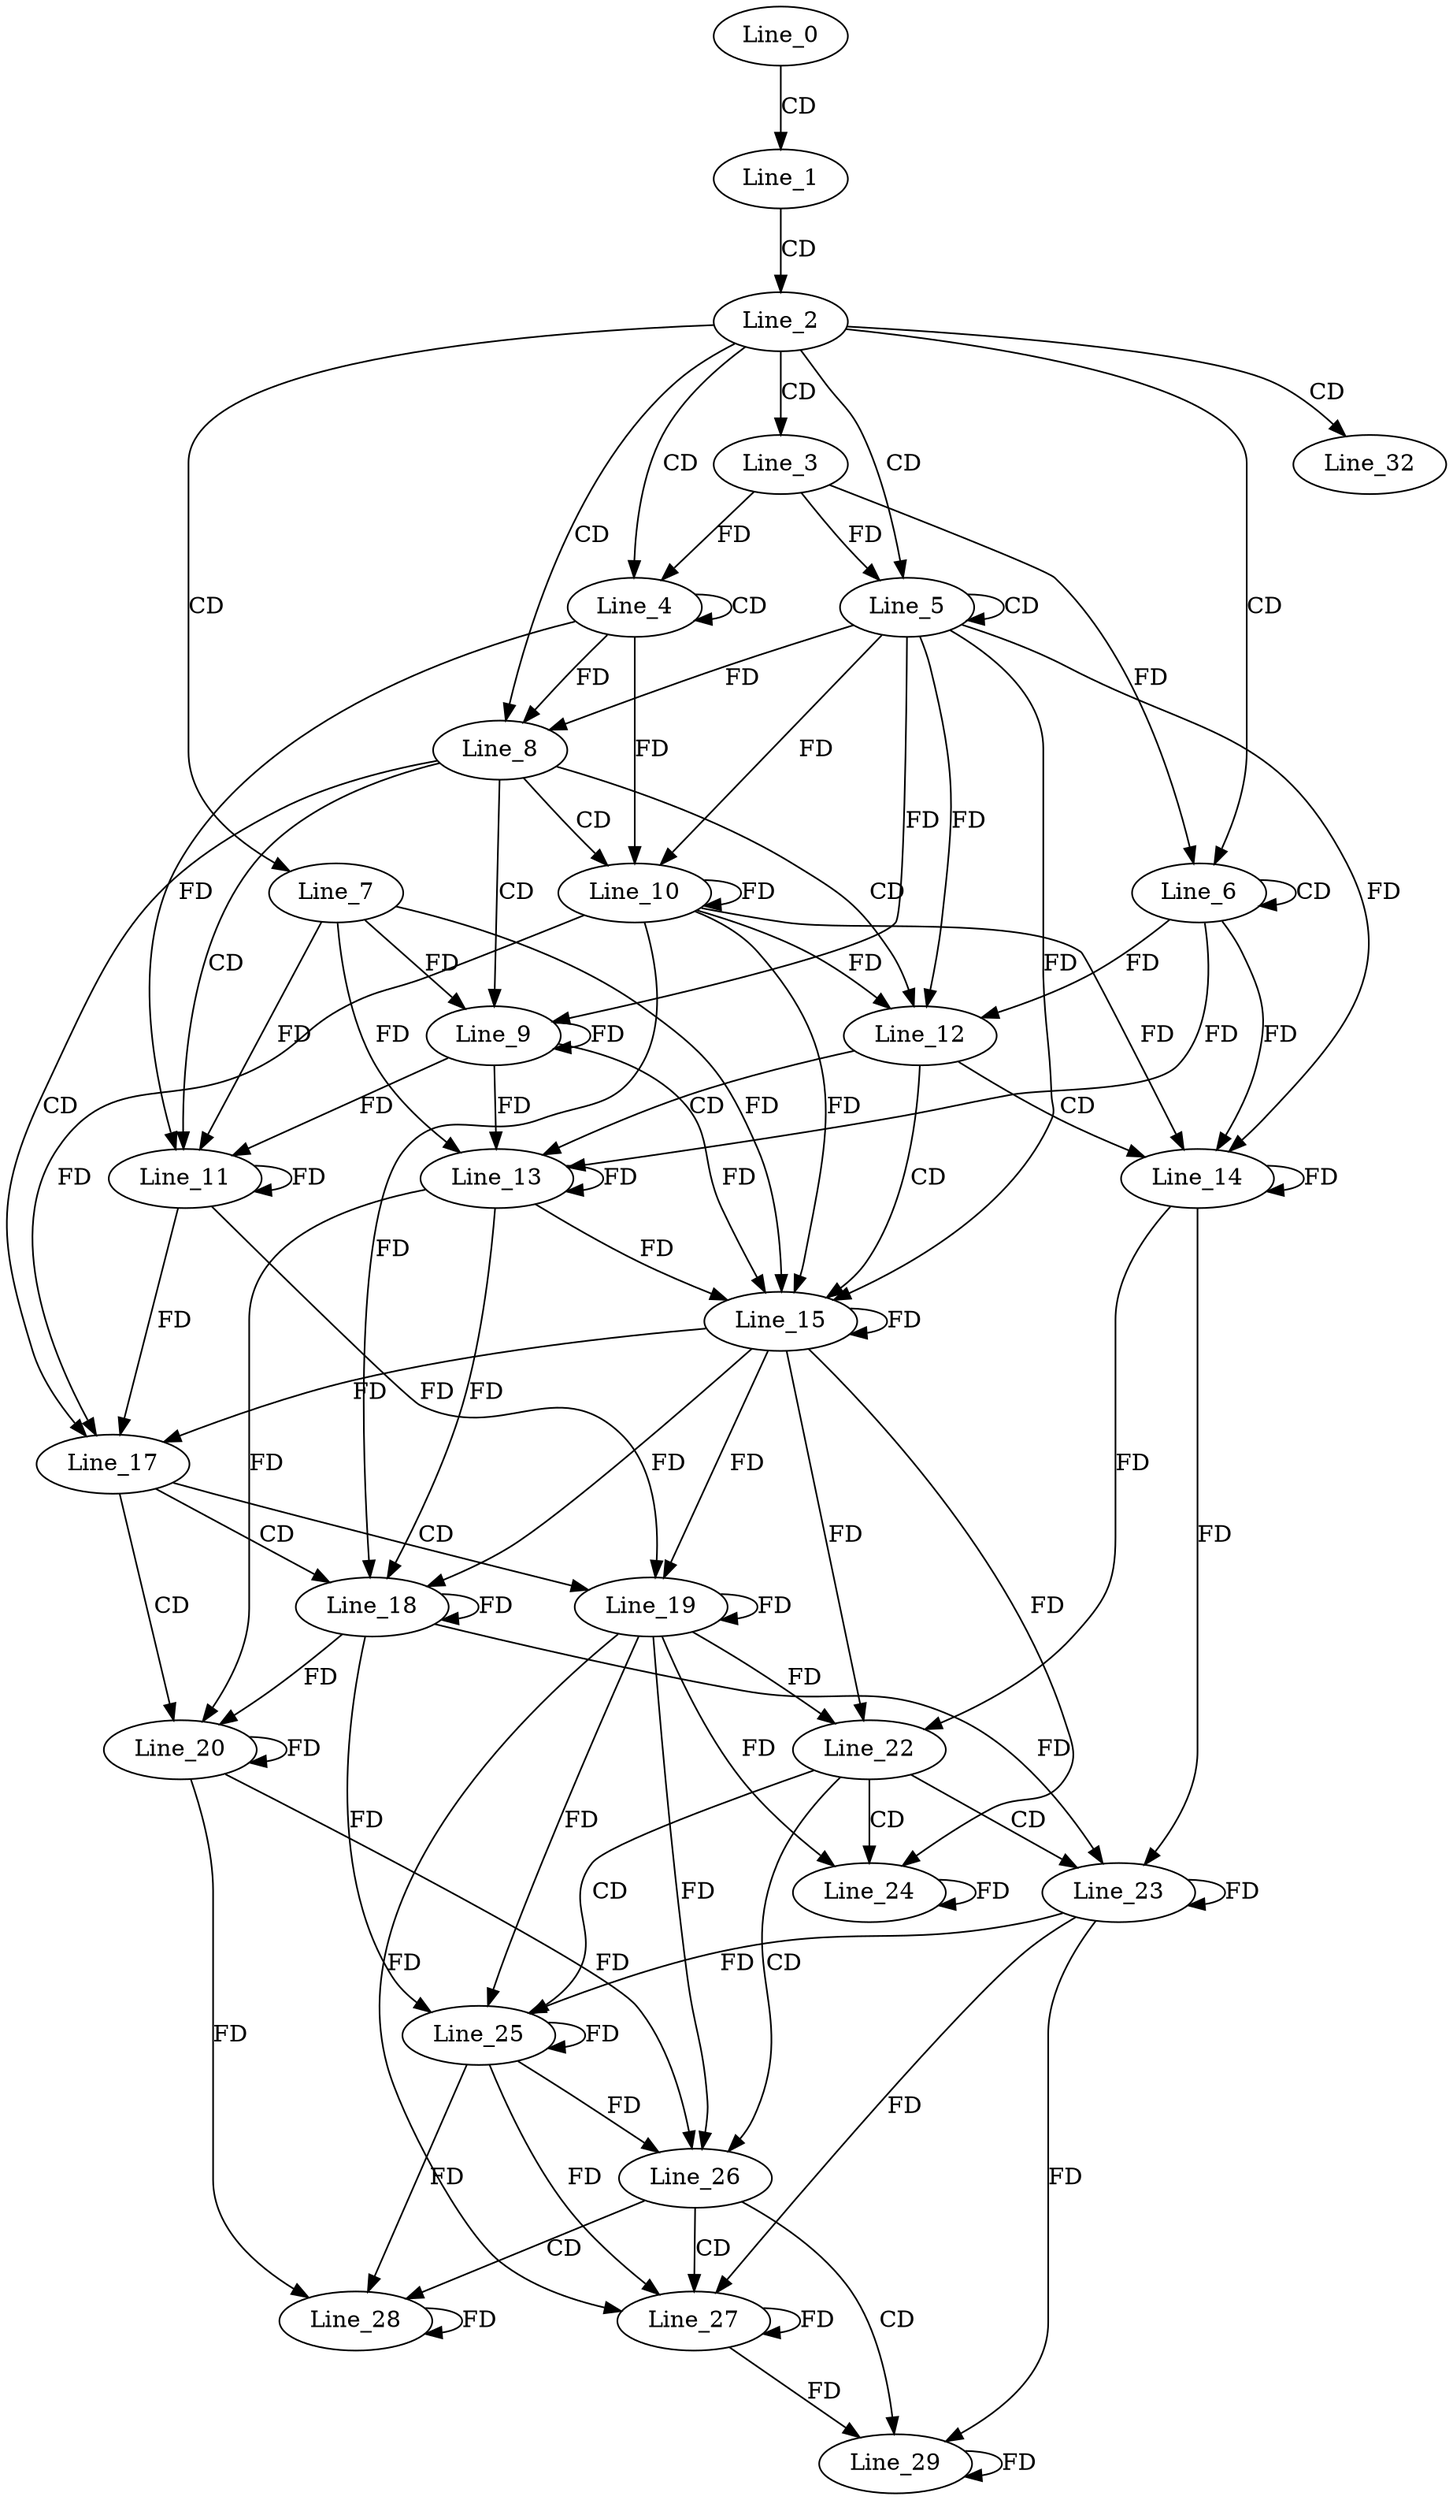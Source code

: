 digraph G {
  Line_0;
  Line_1;
  Line_2;
  Line_3;
  Line_4;
  Line_4;
  Line_5;
  Line_5;
  Line_6;
  Line_6;
  Line_7;
  Line_8;
  Line_9;
  Line_10;
  Line_11;
  Line_12;
  Line_13;
  Line_14;
  Line_15;
  Line_17;
  Line_18;
  Line_19;
  Line_20;
  Line_22;
  Line_23;
  Line_24;
  Line_25;
  Line_26;
  Line_27;
  Line_28;
  Line_29;
  Line_32;
  Line_0 -> Line_1 [ label="CD" ];
  Line_1 -> Line_2 [ label="CD" ];
  Line_2 -> Line_3 [ label="CD" ];
  Line_2 -> Line_4 [ label="CD" ];
  Line_4 -> Line_4 [ label="CD" ];
  Line_3 -> Line_4 [ label="FD" ];
  Line_2 -> Line_5 [ label="CD" ];
  Line_5 -> Line_5 [ label="CD" ];
  Line_3 -> Line_5 [ label="FD" ];
  Line_2 -> Line_6 [ label="CD" ];
  Line_6 -> Line_6 [ label="CD" ];
  Line_3 -> Line_6 [ label="FD" ];
  Line_2 -> Line_7 [ label="CD" ];
  Line_2 -> Line_8 [ label="CD" ];
  Line_4 -> Line_8 [ label="FD" ];
  Line_5 -> Line_8 [ label="FD" ];
  Line_8 -> Line_9 [ label="CD" ];
  Line_7 -> Line_9 [ label="FD" ];
  Line_9 -> Line_9 [ label="FD" ];
  Line_5 -> Line_9 [ label="FD" ];
  Line_8 -> Line_10 [ label="CD" ];
  Line_5 -> Line_10 [ label="FD" ];
  Line_10 -> Line_10 [ label="FD" ];
  Line_4 -> Line_10 [ label="FD" ];
  Line_8 -> Line_11 [ label="CD" ];
  Line_4 -> Line_11 [ label="FD" ];
  Line_11 -> Line_11 [ label="FD" ];
  Line_7 -> Line_11 [ label="FD" ];
  Line_9 -> Line_11 [ label="FD" ];
  Line_8 -> Line_12 [ label="CD" ];
  Line_5 -> Line_12 [ label="FD" ];
  Line_10 -> Line_12 [ label="FD" ];
  Line_6 -> Line_12 [ label="FD" ];
  Line_12 -> Line_13 [ label="CD" ];
  Line_7 -> Line_13 [ label="FD" ];
  Line_9 -> Line_13 [ label="FD" ];
  Line_13 -> Line_13 [ label="FD" ];
  Line_6 -> Line_13 [ label="FD" ];
  Line_12 -> Line_14 [ label="CD" ];
  Line_6 -> Line_14 [ label="FD" ];
  Line_14 -> Line_14 [ label="FD" ];
  Line_5 -> Line_14 [ label="FD" ];
  Line_10 -> Line_14 [ label="FD" ];
  Line_12 -> Line_15 [ label="CD" ];
  Line_5 -> Line_15 [ label="FD" ];
  Line_10 -> Line_15 [ label="FD" ];
  Line_15 -> Line_15 [ label="FD" ];
  Line_7 -> Line_15 [ label="FD" ];
  Line_9 -> Line_15 [ label="FD" ];
  Line_13 -> Line_15 [ label="FD" ];
  Line_8 -> Line_17 [ label="CD" ];
  Line_11 -> Line_17 [ label="FD" ];
  Line_10 -> Line_17 [ label="FD" ];
  Line_15 -> Line_17 [ label="FD" ];
  Line_17 -> Line_18 [ label="CD" ];
  Line_13 -> Line_18 [ label="FD" ];
  Line_18 -> Line_18 [ label="FD" ];
  Line_10 -> Line_18 [ label="FD" ];
  Line_15 -> Line_18 [ label="FD" ];
  Line_17 -> Line_19 [ label="CD" ];
  Line_15 -> Line_19 [ label="FD" ];
  Line_19 -> Line_19 [ label="FD" ];
  Line_11 -> Line_19 [ label="FD" ];
  Line_17 -> Line_20 [ label="CD" ];
  Line_20 -> Line_20 [ label="FD" ];
  Line_13 -> Line_20 [ label="FD" ];
  Line_18 -> Line_20 [ label="FD" ];
  Line_15 -> Line_22 [ label="FD" ];
  Line_19 -> Line_22 [ label="FD" ];
  Line_14 -> Line_22 [ label="FD" ];
  Line_22 -> Line_23 [ label="CD" ];
  Line_18 -> Line_23 [ label="FD" ];
  Line_23 -> Line_23 [ label="FD" ];
  Line_14 -> Line_23 [ label="FD" ];
  Line_22 -> Line_24 [ label="CD" ];
  Line_24 -> Line_24 [ label="FD" ];
  Line_15 -> Line_24 [ label="FD" ];
  Line_19 -> Line_24 [ label="FD" ];
  Line_22 -> Line_25 [ label="CD" ];
  Line_19 -> Line_25 [ label="FD" ];
  Line_25 -> Line_25 [ label="FD" ];
  Line_18 -> Line_25 [ label="FD" ];
  Line_23 -> Line_25 [ label="FD" ];
  Line_22 -> Line_26 [ label="CD" ];
  Line_20 -> Line_26 [ label="FD" ];
  Line_19 -> Line_26 [ label="FD" ];
  Line_25 -> Line_26 [ label="FD" ];
  Line_26 -> Line_27 [ label="CD" ];
  Line_23 -> Line_27 [ label="FD" ];
  Line_27 -> Line_27 [ label="FD" ];
  Line_19 -> Line_27 [ label="FD" ];
  Line_25 -> Line_27 [ label="FD" ];
  Line_26 -> Line_28 [ label="CD" ];
  Line_25 -> Line_28 [ label="FD" ];
  Line_28 -> Line_28 [ label="FD" ];
  Line_20 -> Line_28 [ label="FD" ];
  Line_26 -> Line_29 [ label="CD" ];
  Line_29 -> Line_29 [ label="FD" ];
  Line_23 -> Line_29 [ label="FD" ];
  Line_27 -> Line_29 [ label="FD" ];
  Line_2 -> Line_32 [ label="CD" ];
}
